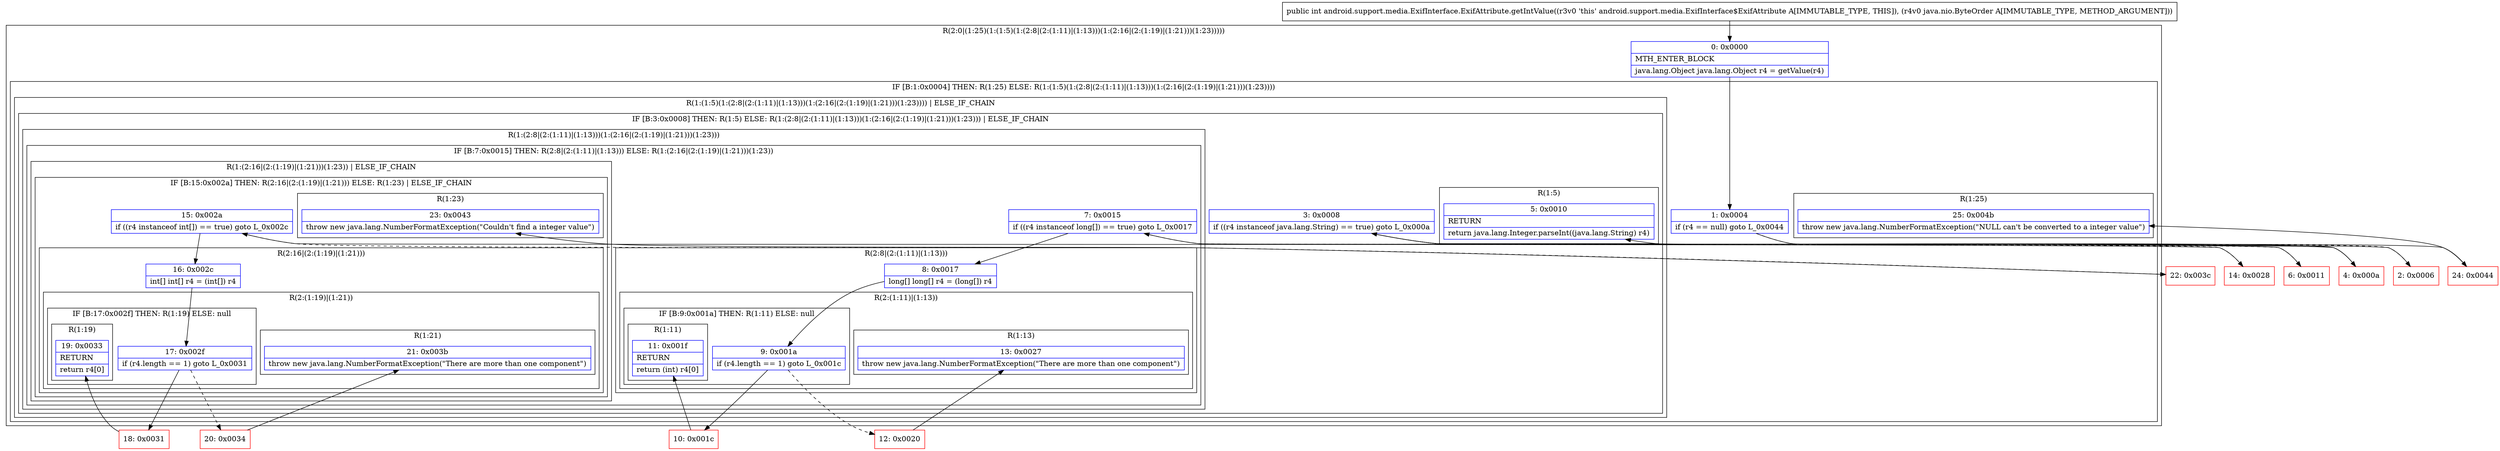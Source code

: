 digraph "CFG forandroid.support.media.ExifInterface.ExifAttribute.getIntValue(Ljava\/nio\/ByteOrder;)I" {
subgraph cluster_Region_983182065 {
label = "R(2:0|(1:25)(1:(1:5)(1:(2:8|(2:(1:11)|(1:13)))(1:(2:16|(2:(1:19)|(1:21)))(1:23)))))";
node [shape=record,color=blue];
Node_0 [shape=record,label="{0\:\ 0x0000|MTH_ENTER_BLOCK\l|java.lang.Object java.lang.Object r4 = getValue(r4)\l}"];
subgraph cluster_IfRegion_2049483318 {
label = "IF [B:1:0x0004] THEN: R(1:25) ELSE: R(1:(1:5)(1:(2:8|(2:(1:11)|(1:13)))(1:(2:16|(2:(1:19)|(1:21)))(1:23))))";
node [shape=record,color=blue];
Node_1 [shape=record,label="{1\:\ 0x0004|if (r4 == null) goto L_0x0044\l}"];
subgraph cluster_Region_1375153772 {
label = "R(1:25)";
node [shape=record,color=blue];
Node_25 [shape=record,label="{25\:\ 0x004b|throw new java.lang.NumberFormatException(\"NULL can't be converted to a integer value\")\l}"];
}
subgraph cluster_Region_1166165344 {
label = "R(1:(1:5)(1:(2:8|(2:(1:11)|(1:13)))(1:(2:16|(2:(1:19)|(1:21)))(1:23)))) | ELSE_IF_CHAIN\l";
node [shape=record,color=blue];
subgraph cluster_IfRegion_470624724 {
label = "IF [B:3:0x0008] THEN: R(1:5) ELSE: R(1:(2:8|(2:(1:11)|(1:13)))(1:(2:16|(2:(1:19)|(1:21)))(1:23))) | ELSE_IF_CHAIN\l";
node [shape=record,color=blue];
Node_3 [shape=record,label="{3\:\ 0x0008|if ((r4 instanceof java.lang.String) == true) goto L_0x000a\l}"];
subgraph cluster_Region_1333514319 {
label = "R(1:5)";
node [shape=record,color=blue];
Node_5 [shape=record,label="{5\:\ 0x0010|RETURN\l|return java.lang.Integer.parseInt((java.lang.String) r4)\l}"];
}
subgraph cluster_Region_647497653 {
label = "R(1:(2:8|(2:(1:11)|(1:13)))(1:(2:16|(2:(1:19)|(1:21)))(1:23)))";
node [shape=record,color=blue];
subgraph cluster_IfRegion_618510067 {
label = "IF [B:7:0x0015] THEN: R(2:8|(2:(1:11)|(1:13))) ELSE: R(1:(2:16|(2:(1:19)|(1:21)))(1:23))";
node [shape=record,color=blue];
Node_7 [shape=record,label="{7\:\ 0x0015|if ((r4 instanceof long[]) == true) goto L_0x0017\l}"];
subgraph cluster_Region_467376460 {
label = "R(2:8|(2:(1:11)|(1:13)))";
node [shape=record,color=blue];
Node_8 [shape=record,label="{8\:\ 0x0017|long[] long[] r4 = (long[]) r4\l}"];
subgraph cluster_Region_2129944012 {
label = "R(2:(1:11)|(1:13))";
node [shape=record,color=blue];
subgraph cluster_IfRegion_1973078360 {
label = "IF [B:9:0x001a] THEN: R(1:11) ELSE: null";
node [shape=record,color=blue];
Node_9 [shape=record,label="{9\:\ 0x001a|if (r4.length == 1) goto L_0x001c\l}"];
subgraph cluster_Region_581614647 {
label = "R(1:11)";
node [shape=record,color=blue];
Node_11 [shape=record,label="{11\:\ 0x001f|RETURN\l|return (int) r4[0]\l}"];
}
}
subgraph cluster_Region_379095088 {
label = "R(1:13)";
node [shape=record,color=blue];
Node_13 [shape=record,label="{13\:\ 0x0027|throw new java.lang.NumberFormatException(\"There are more than one component\")\l}"];
}
}
}
subgraph cluster_Region_1097230022 {
label = "R(1:(2:16|(2:(1:19)|(1:21)))(1:23)) | ELSE_IF_CHAIN\l";
node [shape=record,color=blue];
subgraph cluster_IfRegion_1861046378 {
label = "IF [B:15:0x002a] THEN: R(2:16|(2:(1:19)|(1:21))) ELSE: R(1:23) | ELSE_IF_CHAIN\l";
node [shape=record,color=blue];
Node_15 [shape=record,label="{15\:\ 0x002a|if ((r4 instanceof int[]) == true) goto L_0x002c\l}"];
subgraph cluster_Region_2139425872 {
label = "R(2:16|(2:(1:19)|(1:21)))";
node [shape=record,color=blue];
Node_16 [shape=record,label="{16\:\ 0x002c|int[] int[] r4 = (int[]) r4\l}"];
subgraph cluster_Region_665150704 {
label = "R(2:(1:19)|(1:21))";
node [shape=record,color=blue];
subgraph cluster_IfRegion_908482429 {
label = "IF [B:17:0x002f] THEN: R(1:19) ELSE: null";
node [shape=record,color=blue];
Node_17 [shape=record,label="{17\:\ 0x002f|if (r4.length == 1) goto L_0x0031\l}"];
subgraph cluster_Region_1911601420 {
label = "R(1:19)";
node [shape=record,color=blue];
Node_19 [shape=record,label="{19\:\ 0x0033|RETURN\l|return r4[0]\l}"];
}
}
subgraph cluster_Region_2078492661 {
label = "R(1:21)";
node [shape=record,color=blue];
Node_21 [shape=record,label="{21\:\ 0x003b|throw new java.lang.NumberFormatException(\"There are more than one component\")\l}"];
}
}
}
subgraph cluster_Region_703109553 {
label = "R(1:23)";
node [shape=record,color=blue];
Node_23 [shape=record,label="{23\:\ 0x0043|throw new java.lang.NumberFormatException(\"Couldn't find a integer value\")\l}"];
}
}
}
}
}
}
}
}
}
Node_2 [shape=record,color=red,label="{2\:\ 0x0006}"];
Node_4 [shape=record,color=red,label="{4\:\ 0x000a}"];
Node_6 [shape=record,color=red,label="{6\:\ 0x0011}"];
Node_10 [shape=record,color=red,label="{10\:\ 0x001c}"];
Node_12 [shape=record,color=red,label="{12\:\ 0x0020}"];
Node_14 [shape=record,color=red,label="{14\:\ 0x0028}"];
Node_18 [shape=record,color=red,label="{18\:\ 0x0031}"];
Node_20 [shape=record,color=red,label="{20\:\ 0x0034}"];
Node_22 [shape=record,color=red,label="{22\:\ 0x003c}"];
Node_24 [shape=record,color=red,label="{24\:\ 0x0044}"];
MethodNode[shape=record,label="{public int android.support.media.ExifInterface.ExifAttribute.getIntValue((r3v0 'this' android.support.media.ExifInterface$ExifAttribute A[IMMUTABLE_TYPE, THIS]), (r4v0 java.nio.ByteOrder A[IMMUTABLE_TYPE, METHOD_ARGUMENT])) }"];
MethodNode -> Node_0;
Node_0 -> Node_1;
Node_1 -> Node_2[style=dashed];
Node_1 -> Node_24;
Node_3 -> Node_4;
Node_3 -> Node_6[style=dashed];
Node_7 -> Node_8;
Node_7 -> Node_14[style=dashed];
Node_8 -> Node_9;
Node_9 -> Node_10;
Node_9 -> Node_12[style=dashed];
Node_15 -> Node_16;
Node_15 -> Node_22[style=dashed];
Node_16 -> Node_17;
Node_17 -> Node_18;
Node_17 -> Node_20[style=dashed];
Node_2 -> Node_3;
Node_4 -> Node_5;
Node_6 -> Node_7;
Node_10 -> Node_11;
Node_12 -> Node_13;
Node_14 -> Node_15;
Node_18 -> Node_19;
Node_20 -> Node_21;
Node_22 -> Node_23;
Node_24 -> Node_25;
}

